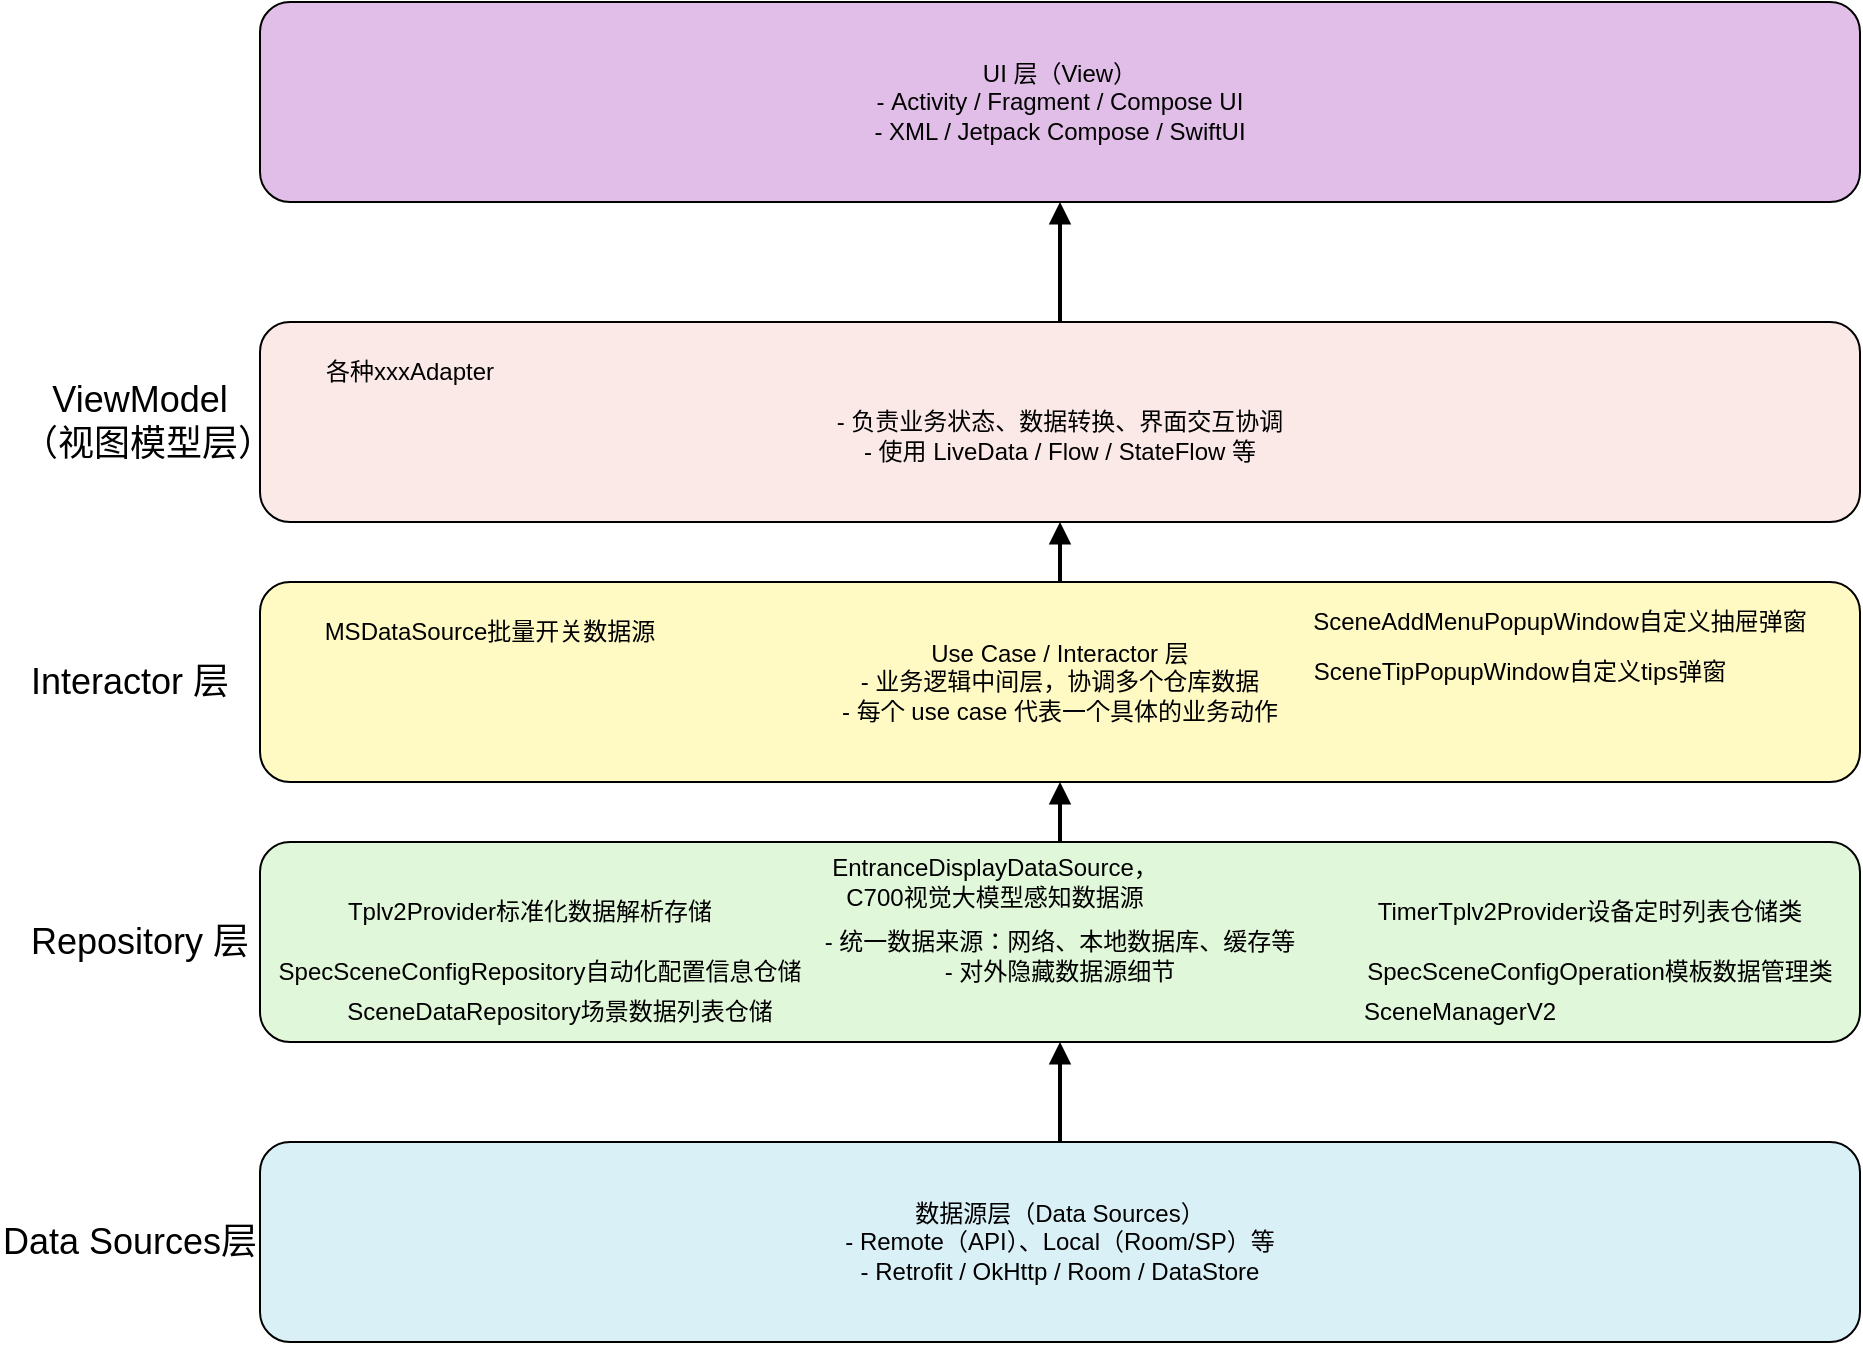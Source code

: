 <mxfile version="28.0.7">
  <diagram name="米家App客户端架构图" id="qhzowJNQwA2y3HI1EWHP">
    <mxGraphModel dx="1426" dy="761" grid="1" gridSize="10" guides="1" tooltips="1" connect="1" arrows="1" fold="1" page="1" pageScale="1" pageWidth="827" pageHeight="1169" math="0" shadow="0">
      <root>
        <mxCell id="0" />
        <mxCell id="1" parent="0" />
        <mxCell id="SkOOyBR_OrGC0wOGbPdk-1" value="数据源层（Data Sources）&#xa;- Remote（API）、Local（Room/SP）等&#xa;- Retrofit / OkHttp / Room / DataStore" style="shape=rectangle;whiteSpace=wrap;rounded=1;fillColor=#DAF0F7;strokeColor=#000000;" vertex="1" parent="1">
          <mxGeometry x="160" y="620" width="800" height="100" as="geometry" />
        </mxCell>
        <mxCell id="SkOOyBR_OrGC0wOGbPdk-2" value="&#xa;- 统一数据来源：网络、本地数据库、缓存等&#xa;- 对外隐藏数据源细节" style="shape=rectangle;whiteSpace=wrap;rounded=1;fillColor=#E0F7DA;strokeColor=#000000;" vertex="1" parent="1">
          <mxGeometry x="160" y="470" width="800" height="100" as="geometry" />
        </mxCell>
        <mxCell id="SkOOyBR_OrGC0wOGbPdk-3" value="Use Case / Interactor 层&#xa;- 业务逻辑中间层，协调多个仓库数据&#xa;- 每个 use case 代表一个具体的业务动作" style="shape=rectangle;whiteSpace=wrap;rounded=1;fillColor=#FFF9C4;strokeColor=#000000;" vertex="1" parent="1">
          <mxGeometry x="160" y="340" width="800" height="100" as="geometry" />
        </mxCell>
        <mxCell id="SkOOyBR_OrGC0wOGbPdk-4" value="&#xa;- 负责业务状态、数据转换、界面交互协调&#xa;- 使用 LiveData / Flow / StateFlow 等" style="shape=rectangle;whiteSpace=wrap;rounded=1;fillColor=#FBE9E7;strokeColor=#000000;" vertex="1" parent="1">
          <mxGeometry x="160" y="210" width="800" height="100" as="geometry" />
        </mxCell>
        <mxCell id="SkOOyBR_OrGC0wOGbPdk-5" value="UI 层（View）&#xa;- Activity / Fragment / Compose UI&#xa;- XML / Jetpack Compose / SwiftUI" style="shape=rectangle;whiteSpace=wrap;rounded=1;fillColor=#E1BEE7;strokeColor=#000000;" vertex="1" parent="1">
          <mxGeometry x="160" y="50" width="800" height="100" as="geometry" />
        </mxCell>
        <mxCell id="SkOOyBR_OrGC0wOGbPdk-6" style="endArrow=block;strokeWidth=2;" edge="1" parent="1" source="SkOOyBR_OrGC0wOGbPdk-1" target="SkOOyBR_OrGC0wOGbPdk-2">
          <mxGeometry relative="1" as="geometry" />
        </mxCell>
        <mxCell id="SkOOyBR_OrGC0wOGbPdk-7" style="endArrow=block;strokeWidth=2;" edge="1" parent="1" source="SkOOyBR_OrGC0wOGbPdk-2" target="SkOOyBR_OrGC0wOGbPdk-3">
          <mxGeometry relative="1" as="geometry" />
        </mxCell>
        <mxCell id="SkOOyBR_OrGC0wOGbPdk-8" style="endArrow=block;strokeWidth=2;" edge="1" parent="1" source="SkOOyBR_OrGC0wOGbPdk-3" target="SkOOyBR_OrGC0wOGbPdk-4">
          <mxGeometry relative="1" as="geometry" />
        </mxCell>
        <mxCell id="SkOOyBR_OrGC0wOGbPdk-9" style="endArrow=block;strokeWidth=2;" edge="1" parent="1" source="SkOOyBR_OrGC0wOGbPdk-4" target="SkOOyBR_OrGC0wOGbPdk-5">
          <mxGeometry relative="1" as="geometry" />
        </mxCell>
        <mxCell id="SkOOyBR_OrGC0wOGbPdk-10" value="&lt;font style=&quot;font-size: 18px;&quot;&gt;Data Sources层&lt;/font&gt;" style="text;html=1;align=center;verticalAlign=middle;whiteSpace=wrap;rounded=0;" vertex="1" parent="1">
          <mxGeometry x="30" y="655" width="130" height="30" as="geometry" />
        </mxCell>
        <mxCell id="SkOOyBR_OrGC0wOGbPdk-11" value="&lt;font style=&quot;font-size: 18px;&quot;&gt;Repository 层&lt;/font&gt;" style="text;html=1;align=center;verticalAlign=middle;whiteSpace=wrap;rounded=0;" vertex="1" parent="1">
          <mxGeometry x="40" y="505" width="120" height="30" as="geometry" />
        </mxCell>
        <mxCell id="SkOOyBR_OrGC0wOGbPdk-13" value="&lt;div&gt;&lt;span style=&quot;white-space: pre;&quot; class=&quot;text-only&quot;&gt;Tplv2Provider&lt;/span&gt;&lt;span style=&quot;white-space: pre;&quot; class=&quot;text-only text-with-abbreviation text-with-abbreviation-bottomline windows-bottomline&quot;&gt;标准化&lt;/span&gt;&lt;span style=&quot;white-space: pre;&quot; class=&quot;text-only&quot;&gt;数据解析存储&lt;/span&gt;&lt;/div&gt;" style="text;html=1;align=center;verticalAlign=middle;whiteSpace=wrap;rounded=0;" vertex="1" parent="1">
          <mxGeometry x="180" y="490" width="230" height="30" as="geometry" />
        </mxCell>
        <mxCell id="SkOOyBR_OrGC0wOGbPdk-15" value="&lt;div style=&quot;white-space: pre;&quot;&gt;SpecSceneConfigRepository自动化配置信息仓储&lt;/div&gt;" style="text;html=1;align=center;verticalAlign=middle;whiteSpace=wrap;rounded=0;" vertex="1" parent="1">
          <mxGeometry x="270" y="520" width="60" height="30" as="geometry" />
        </mxCell>
        <mxCell id="SkOOyBR_OrGC0wOGbPdk-16" value="&lt;div style=&quot;white-space: pre;&quot;&gt;SceneDataRepository场景数据列表仓储&lt;/div&gt;" style="text;html=1;align=center;verticalAlign=middle;whiteSpace=wrap;rounded=0;" vertex="1" parent="1">
          <mxGeometry x="280" y="540" width="60" height="30" as="geometry" />
        </mxCell>
        <mxCell id="SkOOyBR_OrGC0wOGbPdk-17" value="TimerTplv2Provider设备定时列表仓储类" style="text;html=1;align=center;verticalAlign=middle;whiteSpace=wrap;rounded=0;" vertex="1" parent="1">
          <mxGeometry x="710" y="490" width="230" height="30" as="geometry" />
        </mxCell>
        <mxCell id="SkOOyBR_OrGC0wOGbPdk-18" value="SpecSceneConfigOperation模板数据管理类" style="text;html=1;align=center;verticalAlign=middle;whiteSpace=wrap;rounded=0;" vertex="1" parent="1">
          <mxGeometry x="710" y="520" width="240" height="30" as="geometry" />
        </mxCell>
        <mxCell id="SkOOyBR_OrGC0wOGbPdk-19" value="SceneManagerV2" style="text;html=1;align=center;verticalAlign=middle;whiteSpace=wrap;rounded=0;" vertex="1" parent="1">
          <mxGeometry x="730" y="540" width="60" height="30" as="geometry" />
        </mxCell>
        <mxCell id="SkOOyBR_OrGC0wOGbPdk-20" value="EntranceDisplayDataSource，C700视觉大模型感知数据源" style="text;html=1;align=center;verticalAlign=middle;whiteSpace=wrap;rounded=0;" vertex="1" parent="1">
          <mxGeometry x="440" y="475" width="175" height="30" as="geometry" />
        </mxCell>
        <mxCell id="SkOOyBR_OrGC0wOGbPdk-21" value="&lt;font style=&quot;font-size: 18px;&quot;&gt;Interactor 层&lt;/font&gt;" style="text;html=1;align=center;verticalAlign=middle;whiteSpace=wrap;rounded=0;" vertex="1" parent="1">
          <mxGeometry x="40" y="375" width="110" height="30" as="geometry" />
        </mxCell>
        <mxCell id="SkOOyBR_OrGC0wOGbPdk-22" value="MSDataSource批量开关数据源" style="text;html=1;align=center;verticalAlign=middle;whiteSpace=wrap;rounded=0;" vertex="1" parent="1">
          <mxGeometry x="190" y="350" width="170" height="30" as="geometry" />
        </mxCell>
        <mxCell id="SkOOyBR_OrGC0wOGbPdk-23" value="&lt;font style=&quot;font-size: 18px;&quot;&gt;ViewModel（视图模型层）&lt;/font&gt;" style="text;html=1;align=center;verticalAlign=middle;whiteSpace=wrap;rounded=0;" vertex="1" parent="1">
          <mxGeometry x="40" y="245" width="120" height="30" as="geometry" />
        </mxCell>
        <mxCell id="SkOOyBR_OrGC0wOGbPdk-24" value="SceneAddMenuPopupWindow自定义抽屉弹窗" style="text;html=1;align=center;verticalAlign=middle;whiteSpace=wrap;rounded=0;" vertex="1" parent="1">
          <mxGeometry x="680" y="345" width="260" height="30" as="geometry" />
        </mxCell>
        <mxCell id="SkOOyBR_OrGC0wOGbPdk-25" value="SceneTipPopupWindow自定义tips弹窗" style="text;html=1;align=center;verticalAlign=middle;whiteSpace=wrap;rounded=0;" vertex="1" parent="1">
          <mxGeometry x="680" y="370" width="220" height="30" as="geometry" />
        </mxCell>
        <mxCell id="SkOOyBR_OrGC0wOGbPdk-26" value="各种xxxAdapter" style="text;html=1;align=center;verticalAlign=middle;whiteSpace=wrap;rounded=0;" vertex="1" parent="1">
          <mxGeometry x="180" y="220" width="110" height="30" as="geometry" />
        </mxCell>
      </root>
    </mxGraphModel>
  </diagram>
</mxfile>
